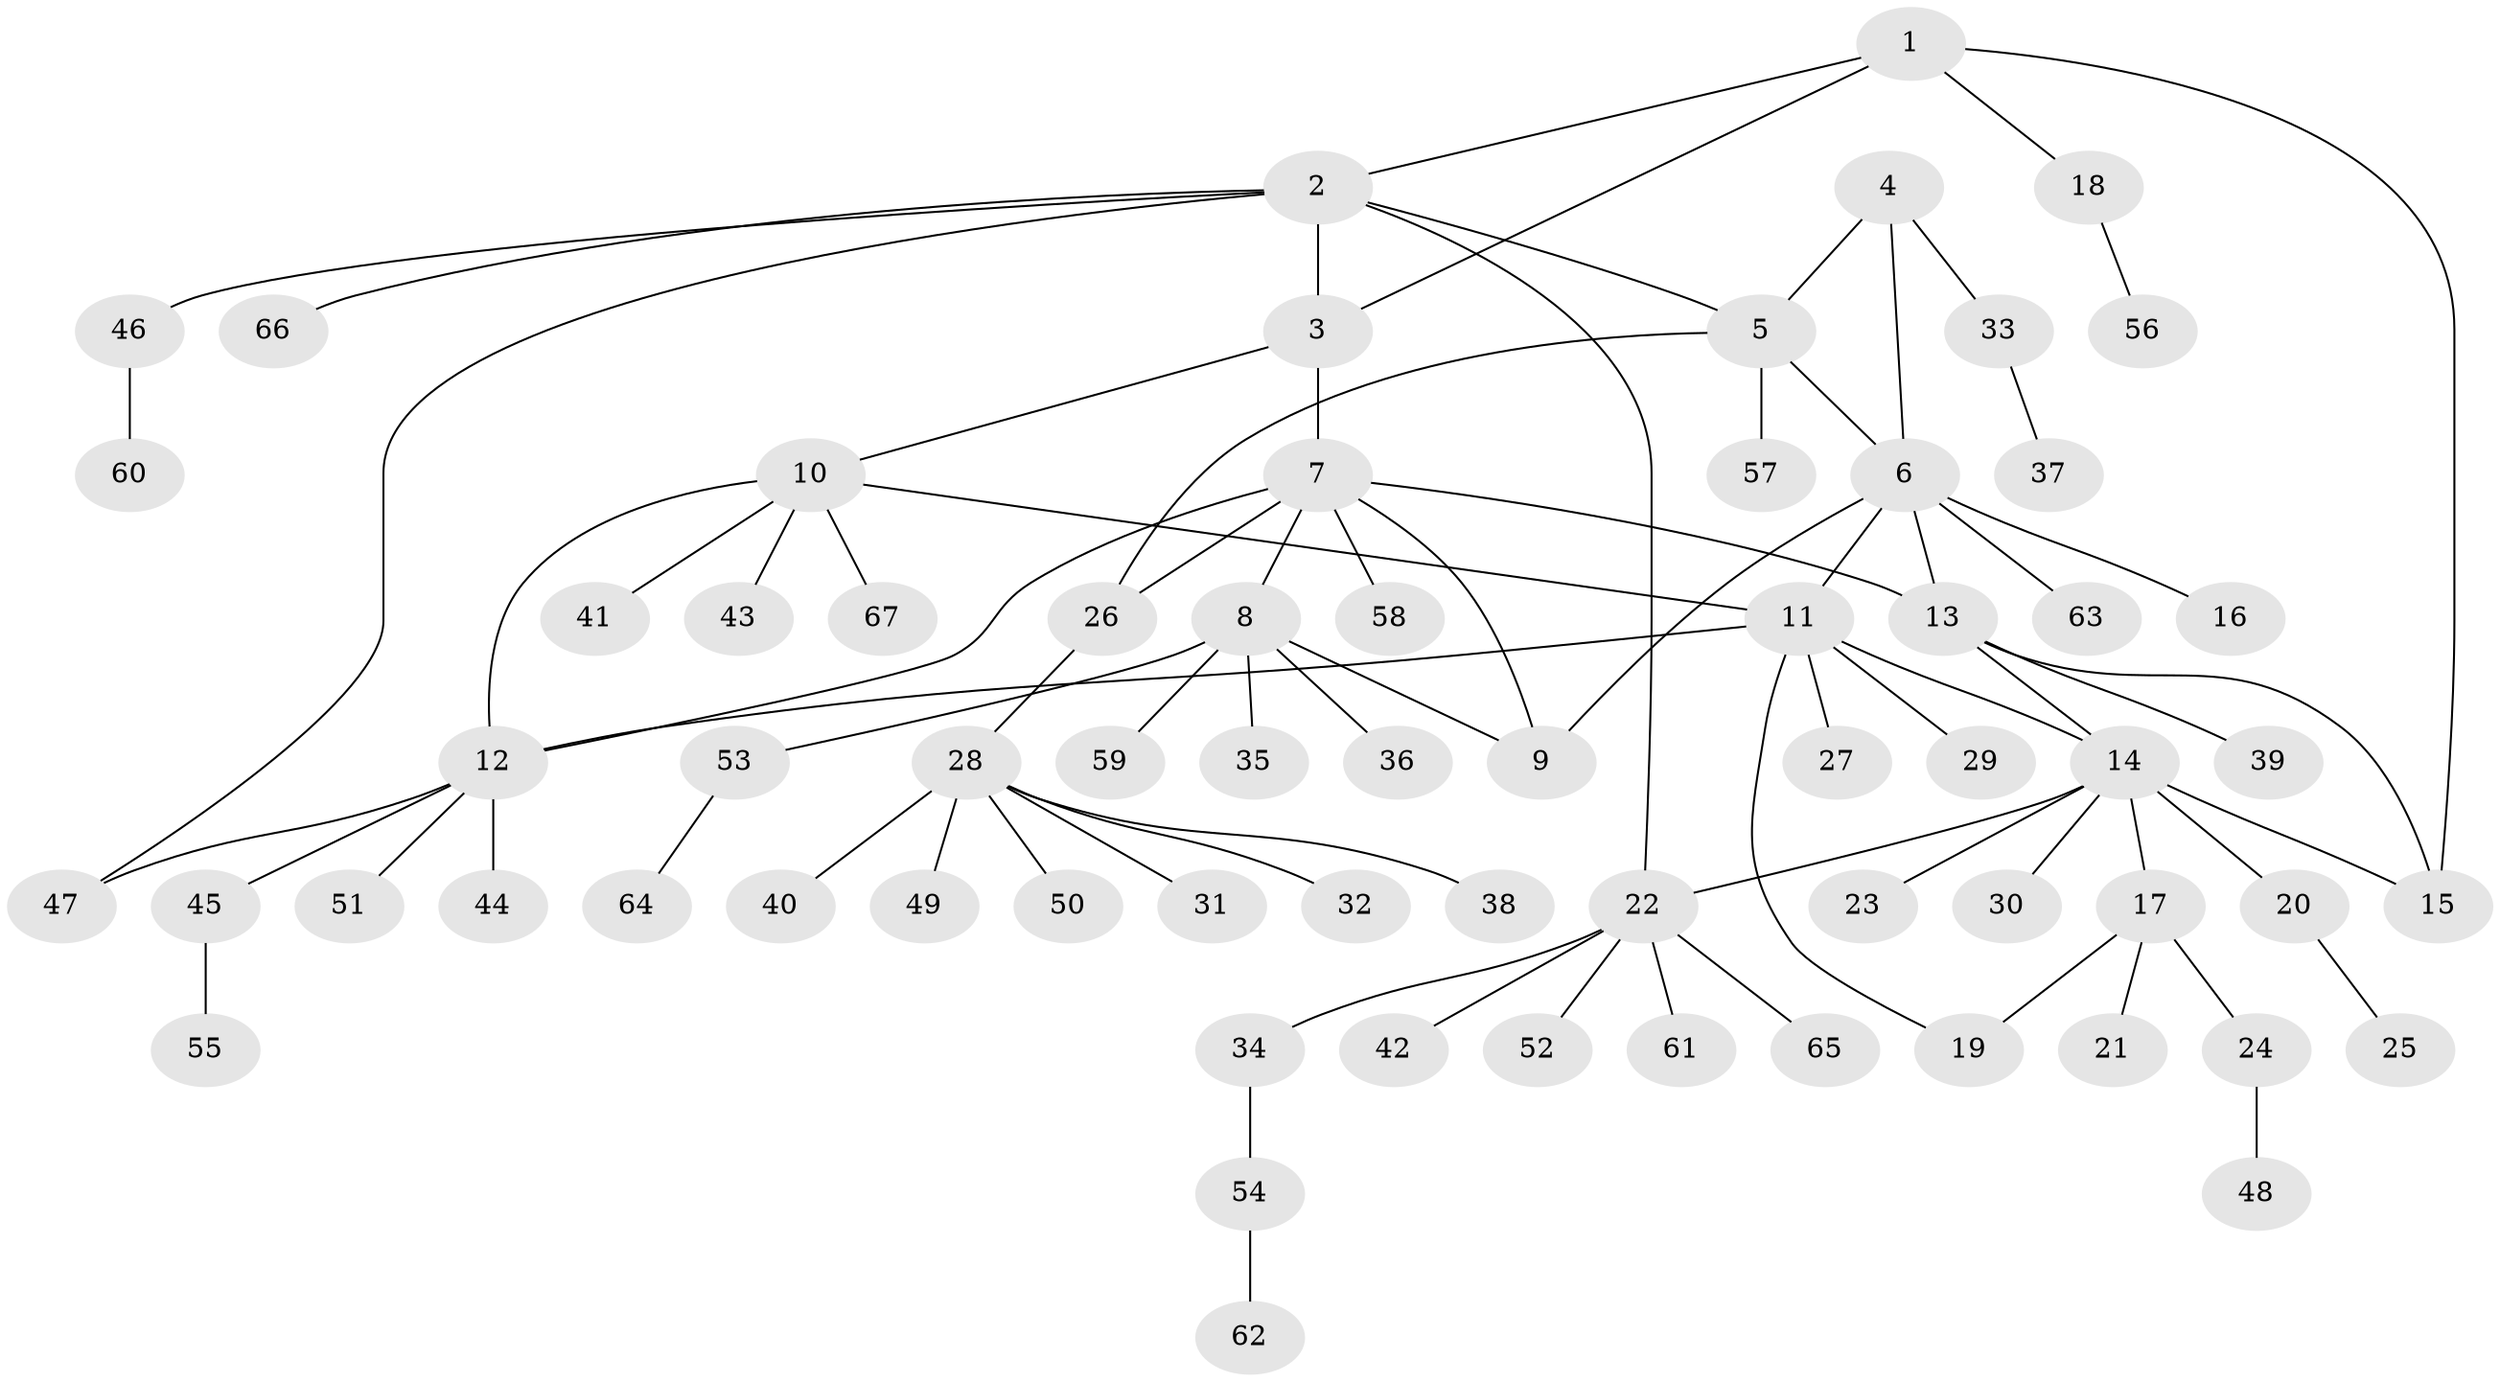 // coarse degree distribution, {5: 0.17073170731707318, 4: 0.07317073170731707, 6: 0.0975609756097561, 7: 0.024390243902439025, 3: 0.04878048780487805, 1: 0.5365853658536586, 2: 0.04878048780487805}
// Generated by graph-tools (version 1.1) at 2025/52/03/04/25 22:52:09]
// undirected, 67 vertices, 81 edges
graph export_dot {
  node [color=gray90,style=filled];
  1;
  2;
  3;
  4;
  5;
  6;
  7;
  8;
  9;
  10;
  11;
  12;
  13;
  14;
  15;
  16;
  17;
  18;
  19;
  20;
  21;
  22;
  23;
  24;
  25;
  26;
  27;
  28;
  29;
  30;
  31;
  32;
  33;
  34;
  35;
  36;
  37;
  38;
  39;
  40;
  41;
  42;
  43;
  44;
  45;
  46;
  47;
  48;
  49;
  50;
  51;
  52;
  53;
  54;
  55;
  56;
  57;
  58;
  59;
  60;
  61;
  62;
  63;
  64;
  65;
  66;
  67;
  1 -- 2;
  1 -- 3;
  1 -- 15;
  1 -- 18;
  2 -- 3;
  2 -- 5;
  2 -- 22;
  2 -- 46;
  2 -- 47;
  2 -- 66;
  3 -- 7;
  3 -- 10;
  4 -- 5;
  4 -- 6;
  4 -- 33;
  5 -- 6;
  5 -- 26;
  5 -- 57;
  6 -- 9;
  6 -- 11;
  6 -- 13;
  6 -- 16;
  6 -- 63;
  7 -- 8;
  7 -- 9;
  7 -- 12;
  7 -- 13;
  7 -- 26;
  7 -- 58;
  8 -- 9;
  8 -- 35;
  8 -- 36;
  8 -- 53;
  8 -- 59;
  10 -- 11;
  10 -- 12;
  10 -- 41;
  10 -- 43;
  10 -- 67;
  11 -- 12;
  11 -- 14;
  11 -- 19;
  11 -- 27;
  11 -- 29;
  12 -- 44;
  12 -- 45;
  12 -- 47;
  12 -- 51;
  13 -- 14;
  13 -- 15;
  13 -- 39;
  14 -- 15;
  14 -- 17;
  14 -- 20;
  14 -- 22;
  14 -- 23;
  14 -- 30;
  17 -- 19;
  17 -- 21;
  17 -- 24;
  18 -- 56;
  20 -- 25;
  22 -- 34;
  22 -- 42;
  22 -- 52;
  22 -- 61;
  22 -- 65;
  24 -- 48;
  26 -- 28;
  28 -- 31;
  28 -- 32;
  28 -- 38;
  28 -- 40;
  28 -- 49;
  28 -- 50;
  33 -- 37;
  34 -- 54;
  45 -- 55;
  46 -- 60;
  53 -- 64;
  54 -- 62;
}
